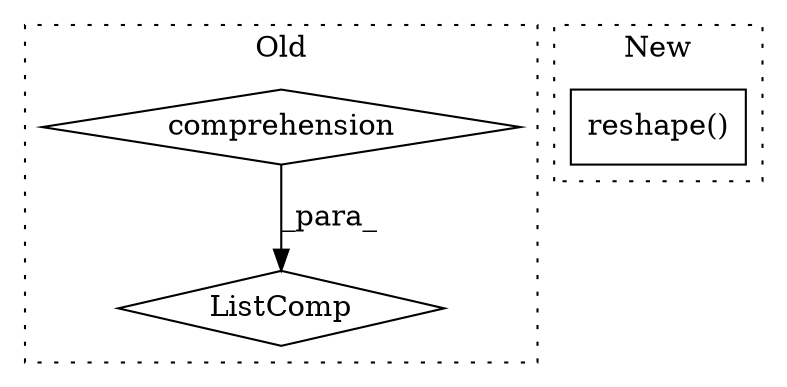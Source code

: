 digraph G {
subgraph cluster0 {
1 [label="ListComp" a="106" s="4287" l="56" shape="diamond"];
3 [label="comprehension" a="45" s="4296" l="3" shape="diamond"];
label = "Old";
style="dotted";
}
subgraph cluster1 {
2 [label="reshape()" a="75" s="4830,4864" l="19,1" shape="box"];
label = "New";
style="dotted";
}
3 -> 1 [label="_para_"];
}